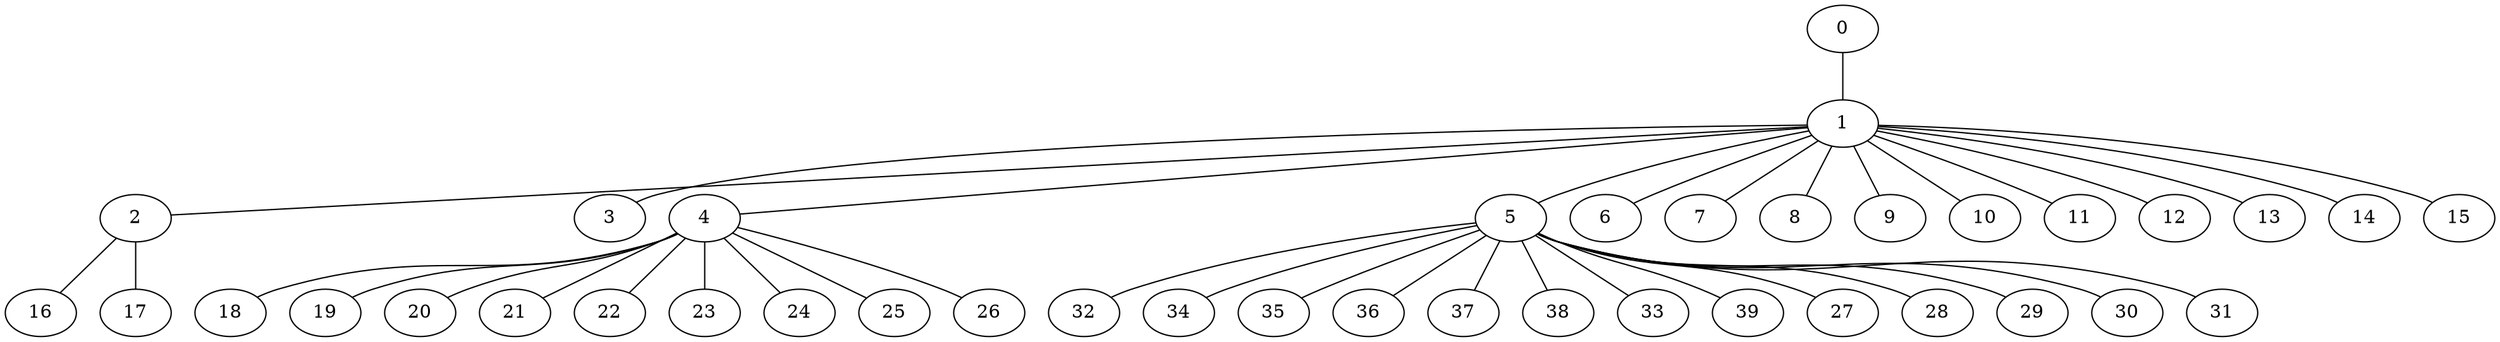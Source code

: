 
graph graphname {
    0 -- 1
1 -- 2
1 -- 3
1 -- 4
1 -- 5
1 -- 6
1 -- 7
1 -- 8
1 -- 9
1 -- 10
1 -- 11
1 -- 12
1 -- 13
1 -- 14
1 -- 15
2 -- 16
2 -- 17
4 -- 18
4 -- 19
4 -- 20
4 -- 21
4 -- 22
4 -- 23
4 -- 24
4 -- 25
4 -- 26
5 -- 32
5 -- 34
5 -- 35
5 -- 36
5 -- 37
5 -- 38
5 -- 33
5 -- 39
5 -- 27
5 -- 28
5 -- 29
5 -- 30
5 -- 31

}
